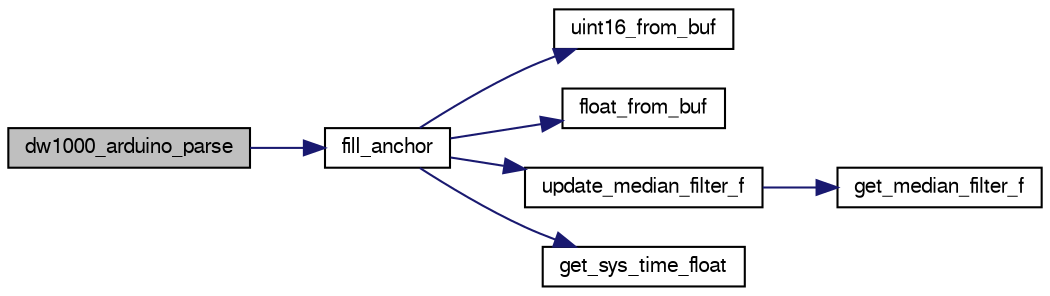 digraph "dw1000_arduino_parse"
{
  edge [fontname="FreeSans",fontsize="10",labelfontname="FreeSans",labelfontsize="10"];
  node [fontname="FreeSans",fontsize="10",shape=record];
  rankdir="LR";
  Node1 [label="dw1000_arduino_parse",height=0.2,width=0.4,color="black", fillcolor="grey75", style="filled", fontcolor="black"];
  Node1 -> Node2 [color="midnightblue",fontsize="10",style="solid",fontname="FreeSans"];
  Node2 [label="fill_anchor",height=0.2,width=0.4,color="black", fillcolor="white", style="filled",URL="$dw1000__arduino_8c.html#a22e5910d2dda664e13b958023ab6dcdc",tooltip="Utility function to fill anchor from buffer. "];
  Node2 -> Node3 [color="midnightblue",fontsize="10",style="solid",fontname="FreeSans"];
  Node3 [label="uint16_from_buf",height=0.2,width=0.4,color="black", fillcolor="white", style="filled",URL="$dw1000__arduino_8c.html#a995aff8e1dbbbd71e80e723e67aaa725",tooltip="Utility function to get uint16_t from buffer. "];
  Node2 -> Node4 [color="midnightblue",fontsize="10",style="solid",fontname="FreeSans"];
  Node4 [label="float_from_buf",height=0.2,width=0.4,color="black", fillcolor="white", style="filled",URL="$dw1000__arduino_8c.html#a4a70dc17fac75154070c6b4a82d0c761",tooltip="Utility function to get float from buffer. "];
  Node2 -> Node5 [color="midnightblue",fontsize="10",style="solid",fontname="FreeSans"];
  Node5 [label="update_median_filter_f",height=0.2,width=0.4,color="black", fillcolor="white", style="filled",URL="$median__filter_8h.html#a299781c28e551a49077251f79ddf6487"];
  Node5 -> Node6 [color="midnightblue",fontsize="10",style="solid",fontname="FreeSans"];
  Node6 [label="get_median_filter_f",height=0.2,width=0.4,color="black", fillcolor="white", style="filled",URL="$median__filter_8h.html#ac22bc67043369c2e3322fbcbbe6b7b3f"];
  Node2 -> Node7 [color="midnightblue",fontsize="10",style="solid",fontname="FreeSans"];
  Node7 [label="get_sys_time_float",height=0.2,width=0.4,color="black", fillcolor="white", style="filled",URL="$sys__time_8h.html#af486c2fb33d8d33645256a9970eb056e",tooltip="Get the time in seconds since startup. "];
}
